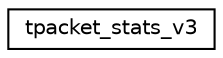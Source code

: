digraph G
{
  edge [fontname="Helvetica",fontsize="10",labelfontname="Helvetica",labelfontsize="10"];
  node [fontname="Helvetica",fontsize="10",shape=record];
  rankdir="LR";
  Node1 [label="tpacket_stats_v3",height=0.2,width=0.4,color="black", fillcolor="white", style="filled",URL="$structtpacket__stats__v3.html"];
}
